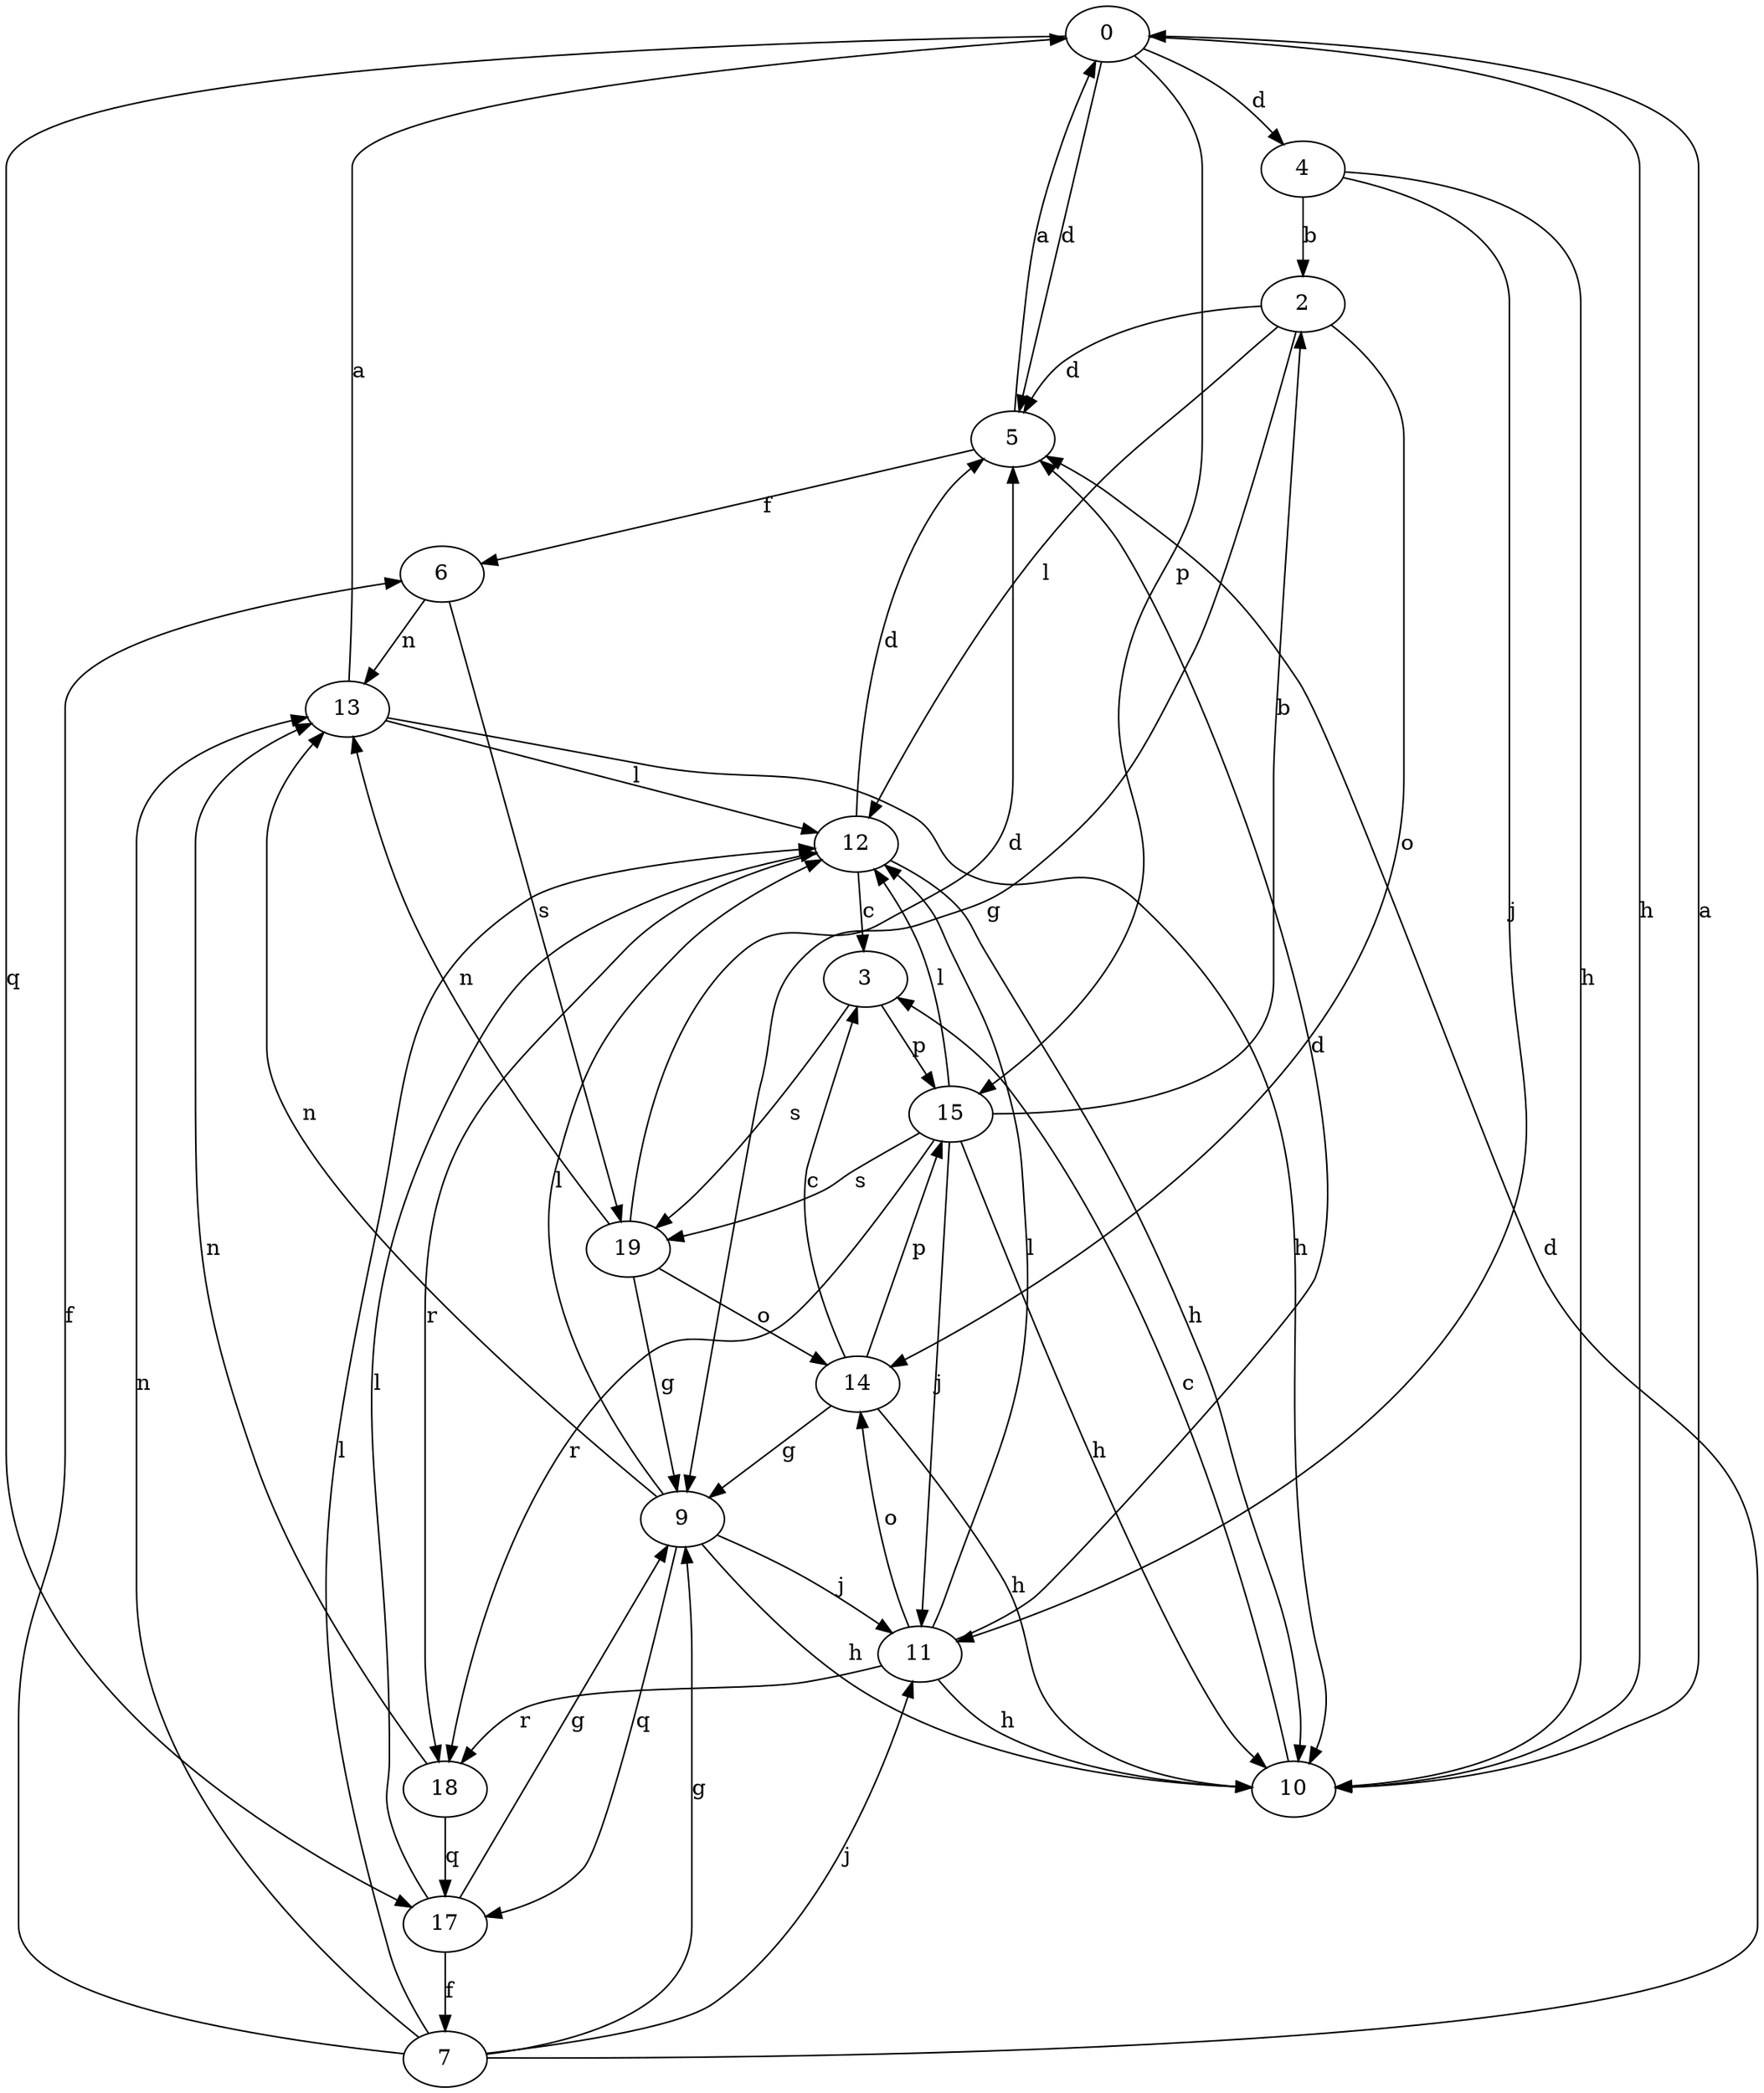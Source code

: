 strict digraph  {
0;
2;
3;
4;
5;
6;
7;
9;
10;
11;
12;
13;
14;
15;
17;
18;
19;
0 -> 4  [label=d];
0 -> 5  [label=d];
0 -> 10  [label=h];
0 -> 15  [label=p];
0 -> 17  [label=q];
2 -> 5  [label=d];
2 -> 9  [label=g];
2 -> 12  [label=l];
2 -> 14  [label=o];
3 -> 15  [label=p];
3 -> 19  [label=s];
4 -> 2  [label=b];
4 -> 10  [label=h];
4 -> 11  [label=j];
5 -> 0  [label=a];
5 -> 6  [label=f];
6 -> 13  [label=n];
6 -> 19  [label=s];
7 -> 5  [label=d];
7 -> 6  [label=f];
7 -> 9  [label=g];
7 -> 11  [label=j];
7 -> 12  [label=l];
7 -> 13  [label=n];
9 -> 10  [label=h];
9 -> 11  [label=j];
9 -> 12  [label=l];
9 -> 13  [label=n];
9 -> 17  [label=q];
10 -> 0  [label=a];
10 -> 3  [label=c];
11 -> 5  [label=d];
11 -> 10  [label=h];
11 -> 12  [label=l];
11 -> 14  [label=o];
11 -> 18  [label=r];
12 -> 3  [label=c];
12 -> 5  [label=d];
12 -> 10  [label=h];
12 -> 18  [label=r];
13 -> 0  [label=a];
13 -> 10  [label=h];
13 -> 12  [label=l];
14 -> 3  [label=c];
14 -> 9  [label=g];
14 -> 10  [label=h];
14 -> 15  [label=p];
15 -> 2  [label=b];
15 -> 10  [label=h];
15 -> 11  [label=j];
15 -> 12  [label=l];
15 -> 18  [label=r];
15 -> 19  [label=s];
17 -> 7  [label=f];
17 -> 9  [label=g];
17 -> 12  [label=l];
18 -> 13  [label=n];
18 -> 17  [label=q];
19 -> 5  [label=d];
19 -> 9  [label=g];
19 -> 13  [label=n];
19 -> 14  [label=o];
}
